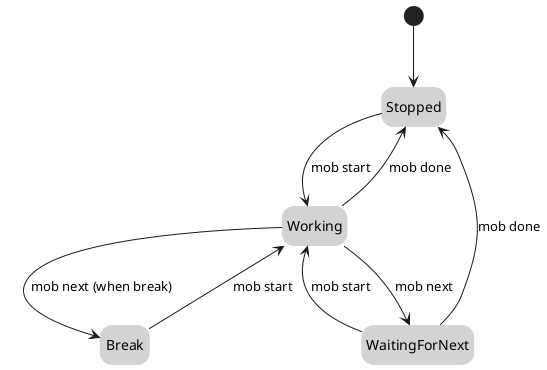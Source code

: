 
@startuml
skinparam state {
  BackgroundColor LightGray
  BorderColor LightGray
  FontName Avenir
}


[*] --> Stopped
hide empty description
Stopped --> Working: mob start
Working --> WaitingForNext: mob next
Working --> Break: mob next (when break)
Break --> Working: mob start
WaitingForNext --> Stopped: mob done
WaitingForNext --> Working: mob start
Working --> Stopped: mob done
@enduml
